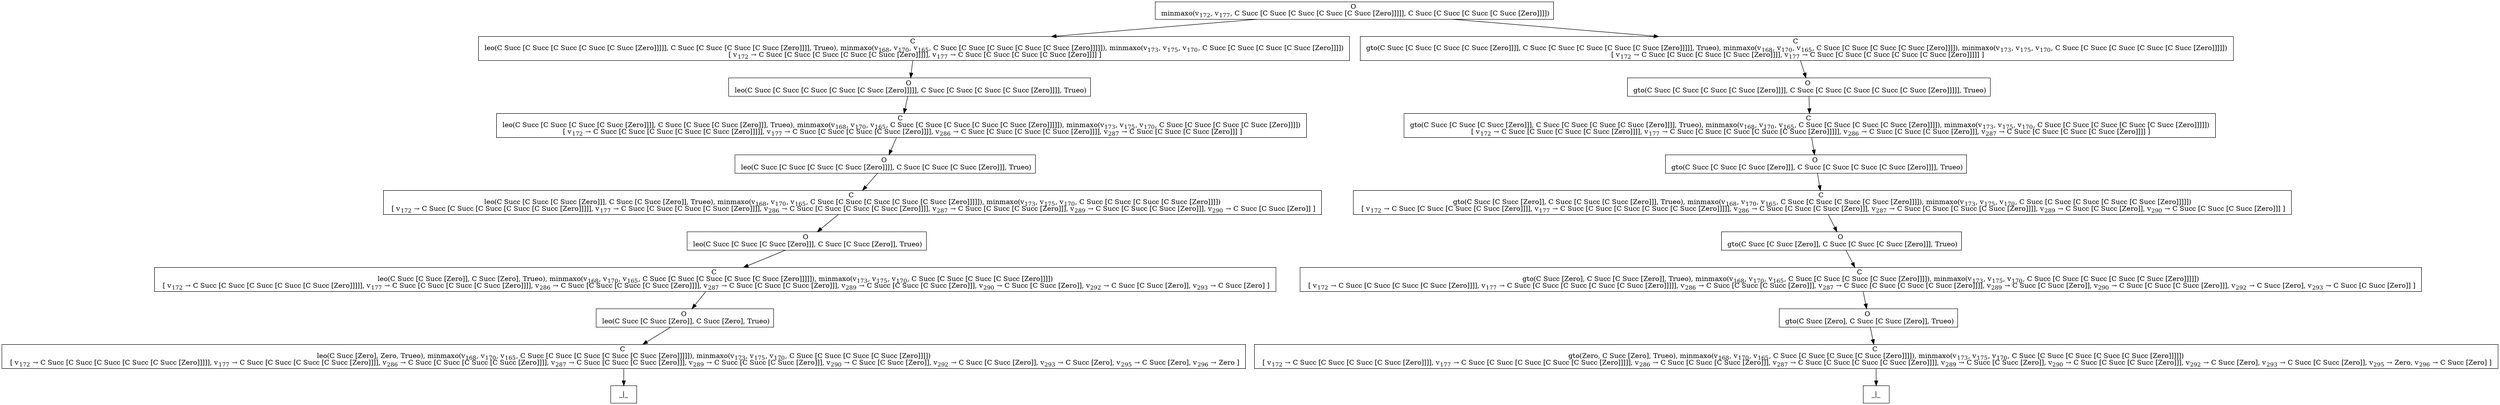 digraph {
    graph [rankdir=TB
          ,bgcolor=transparent];
    node [shape=box
         ,fillcolor=white
         ,style=filled];
    0 [label=<O <BR/> minmaxo(v<SUB>172</SUB>, v<SUB>177</SUB>, C Succ [C Succ [C Succ [C Succ [C Succ [Zero]]]]], C Succ [C Succ [C Succ [C Succ [Zero]]]])>];
    1 [label=<C <BR/> leo(C Succ [C Succ [C Succ [C Succ [C Succ [Zero]]]]], C Succ [C Succ [C Succ [C Succ [Zero]]]], Trueo), minmaxo(v<SUB>168</SUB>, v<SUB>170</SUB>, v<SUB>165</SUB>, C Succ [C Succ [C Succ [C Succ [C Succ [Zero]]]]]), minmaxo(v<SUB>173</SUB>, v<SUB>175</SUB>, v<SUB>170</SUB>, C Succ [C Succ [C Succ [C Succ [Zero]]]]) <BR/>  [ v<SUB>172</SUB> &rarr; C Succ [C Succ [C Succ [C Succ [C Succ [Zero]]]]], v<SUB>177</SUB> &rarr; C Succ [C Succ [C Succ [C Succ [Zero]]]] ] >];
    2 [label=<C <BR/> gto(C Succ [C Succ [C Succ [C Succ [Zero]]]], C Succ [C Succ [C Succ [C Succ [C Succ [Zero]]]]], Trueo), minmaxo(v<SUB>168</SUB>, v<SUB>170</SUB>, v<SUB>165</SUB>, C Succ [C Succ [C Succ [C Succ [Zero]]]]), minmaxo(v<SUB>173</SUB>, v<SUB>175</SUB>, v<SUB>170</SUB>, C Succ [C Succ [C Succ [C Succ [C Succ [Zero]]]]]) <BR/>  [ v<SUB>172</SUB> &rarr; C Succ [C Succ [C Succ [C Succ [Zero]]]], v<SUB>177</SUB> &rarr; C Succ [C Succ [C Succ [C Succ [C Succ [Zero]]]]] ] >];
    3 [label=<O <BR/> leo(C Succ [C Succ [C Succ [C Succ [C Succ [Zero]]]]], C Succ [C Succ [C Succ [C Succ [Zero]]]], Trueo)>];
    4 [label=<C <BR/> leo(C Succ [C Succ [C Succ [C Succ [Zero]]]], C Succ [C Succ [C Succ [Zero]]], Trueo), minmaxo(v<SUB>168</SUB>, v<SUB>170</SUB>, v<SUB>165</SUB>, C Succ [C Succ [C Succ [C Succ [C Succ [Zero]]]]]), minmaxo(v<SUB>173</SUB>, v<SUB>175</SUB>, v<SUB>170</SUB>, C Succ [C Succ [C Succ [C Succ [Zero]]]]) <BR/>  [ v<SUB>172</SUB> &rarr; C Succ [C Succ [C Succ [C Succ [C Succ [Zero]]]]], v<SUB>177</SUB> &rarr; C Succ [C Succ [C Succ [C Succ [Zero]]]], v<SUB>286</SUB> &rarr; C Succ [C Succ [C Succ [C Succ [Zero]]]], v<SUB>287</SUB> &rarr; C Succ [C Succ [C Succ [Zero]]] ] >];
    5 [label=<O <BR/> leo(C Succ [C Succ [C Succ [C Succ [Zero]]]], C Succ [C Succ [C Succ [Zero]]], Trueo)>];
    6 [label=<C <BR/> leo(C Succ [C Succ [C Succ [Zero]]], C Succ [C Succ [Zero]], Trueo), minmaxo(v<SUB>168</SUB>, v<SUB>170</SUB>, v<SUB>165</SUB>, C Succ [C Succ [C Succ [C Succ [C Succ [Zero]]]]]), minmaxo(v<SUB>173</SUB>, v<SUB>175</SUB>, v<SUB>170</SUB>, C Succ [C Succ [C Succ [C Succ [Zero]]]]) <BR/>  [ v<SUB>172</SUB> &rarr; C Succ [C Succ [C Succ [C Succ [C Succ [Zero]]]]], v<SUB>177</SUB> &rarr; C Succ [C Succ [C Succ [C Succ [Zero]]]], v<SUB>286</SUB> &rarr; C Succ [C Succ [C Succ [C Succ [Zero]]]], v<SUB>287</SUB> &rarr; C Succ [C Succ [C Succ [Zero]]], v<SUB>289</SUB> &rarr; C Succ [C Succ [C Succ [Zero]]], v<SUB>290</SUB> &rarr; C Succ [C Succ [Zero]] ] >];
    7 [label=<O <BR/> leo(C Succ [C Succ [C Succ [Zero]]], C Succ [C Succ [Zero]], Trueo)>];
    8 [label=<C <BR/> leo(C Succ [C Succ [Zero]], C Succ [Zero], Trueo), minmaxo(v<SUB>168</SUB>, v<SUB>170</SUB>, v<SUB>165</SUB>, C Succ [C Succ [C Succ [C Succ [C Succ [Zero]]]]]), minmaxo(v<SUB>173</SUB>, v<SUB>175</SUB>, v<SUB>170</SUB>, C Succ [C Succ [C Succ [C Succ [Zero]]]]) <BR/>  [ v<SUB>172</SUB> &rarr; C Succ [C Succ [C Succ [C Succ [C Succ [Zero]]]]], v<SUB>177</SUB> &rarr; C Succ [C Succ [C Succ [C Succ [Zero]]]], v<SUB>286</SUB> &rarr; C Succ [C Succ [C Succ [C Succ [Zero]]]], v<SUB>287</SUB> &rarr; C Succ [C Succ [C Succ [Zero]]], v<SUB>289</SUB> &rarr; C Succ [C Succ [C Succ [Zero]]], v<SUB>290</SUB> &rarr; C Succ [C Succ [Zero]], v<SUB>292</SUB> &rarr; C Succ [C Succ [Zero]], v<SUB>293</SUB> &rarr; C Succ [Zero] ] >];
    9 [label=<O <BR/> leo(C Succ [C Succ [Zero]], C Succ [Zero], Trueo)>];
    10 [label=<C <BR/> leo(C Succ [Zero], Zero, Trueo), minmaxo(v<SUB>168</SUB>, v<SUB>170</SUB>, v<SUB>165</SUB>, C Succ [C Succ [C Succ [C Succ [C Succ [Zero]]]]]), minmaxo(v<SUB>173</SUB>, v<SUB>175</SUB>, v<SUB>170</SUB>, C Succ [C Succ [C Succ [C Succ [Zero]]]]) <BR/>  [ v<SUB>172</SUB> &rarr; C Succ [C Succ [C Succ [C Succ [C Succ [Zero]]]]], v<SUB>177</SUB> &rarr; C Succ [C Succ [C Succ [C Succ [Zero]]]], v<SUB>286</SUB> &rarr; C Succ [C Succ [C Succ [C Succ [Zero]]]], v<SUB>287</SUB> &rarr; C Succ [C Succ [C Succ [Zero]]], v<SUB>289</SUB> &rarr; C Succ [C Succ [C Succ [Zero]]], v<SUB>290</SUB> &rarr; C Succ [C Succ [Zero]], v<SUB>292</SUB> &rarr; C Succ [C Succ [Zero]], v<SUB>293</SUB> &rarr; C Succ [Zero], v<SUB>295</SUB> &rarr; C Succ [Zero], v<SUB>296</SUB> &rarr; Zero ] >];
    11 [label=<_|_>];
    12 [label=<O <BR/> gto(C Succ [C Succ [C Succ [C Succ [Zero]]]], C Succ [C Succ [C Succ [C Succ [C Succ [Zero]]]]], Trueo)>];
    13 [label=<C <BR/> gto(C Succ [C Succ [C Succ [Zero]]], C Succ [C Succ [C Succ [C Succ [Zero]]]], Trueo), minmaxo(v<SUB>168</SUB>, v<SUB>170</SUB>, v<SUB>165</SUB>, C Succ [C Succ [C Succ [C Succ [Zero]]]]), minmaxo(v<SUB>173</SUB>, v<SUB>175</SUB>, v<SUB>170</SUB>, C Succ [C Succ [C Succ [C Succ [C Succ [Zero]]]]]) <BR/>  [ v<SUB>172</SUB> &rarr; C Succ [C Succ [C Succ [C Succ [Zero]]]], v<SUB>177</SUB> &rarr; C Succ [C Succ [C Succ [C Succ [C Succ [Zero]]]]], v<SUB>286</SUB> &rarr; C Succ [C Succ [C Succ [Zero]]], v<SUB>287</SUB> &rarr; C Succ [C Succ [C Succ [C Succ [Zero]]]] ] >];
    14 [label=<O <BR/> gto(C Succ [C Succ [C Succ [Zero]]], C Succ [C Succ [C Succ [C Succ [Zero]]]], Trueo)>];
    15 [label=<C <BR/> gto(C Succ [C Succ [Zero]], C Succ [C Succ [C Succ [Zero]]], Trueo), minmaxo(v<SUB>168</SUB>, v<SUB>170</SUB>, v<SUB>165</SUB>, C Succ [C Succ [C Succ [C Succ [Zero]]]]), minmaxo(v<SUB>173</SUB>, v<SUB>175</SUB>, v<SUB>170</SUB>, C Succ [C Succ [C Succ [C Succ [C Succ [Zero]]]]]) <BR/>  [ v<SUB>172</SUB> &rarr; C Succ [C Succ [C Succ [C Succ [Zero]]]], v<SUB>177</SUB> &rarr; C Succ [C Succ [C Succ [C Succ [C Succ [Zero]]]]], v<SUB>286</SUB> &rarr; C Succ [C Succ [C Succ [Zero]]], v<SUB>287</SUB> &rarr; C Succ [C Succ [C Succ [C Succ [Zero]]]], v<SUB>289</SUB> &rarr; C Succ [C Succ [Zero]], v<SUB>290</SUB> &rarr; C Succ [C Succ [C Succ [Zero]]] ] >];
    16 [label=<O <BR/> gto(C Succ [C Succ [Zero]], C Succ [C Succ [C Succ [Zero]]], Trueo)>];
    17 [label=<C <BR/> gto(C Succ [Zero], C Succ [C Succ [Zero]], Trueo), minmaxo(v<SUB>168</SUB>, v<SUB>170</SUB>, v<SUB>165</SUB>, C Succ [C Succ [C Succ [C Succ [Zero]]]]), minmaxo(v<SUB>173</SUB>, v<SUB>175</SUB>, v<SUB>170</SUB>, C Succ [C Succ [C Succ [C Succ [C Succ [Zero]]]]]) <BR/>  [ v<SUB>172</SUB> &rarr; C Succ [C Succ [C Succ [C Succ [Zero]]]], v<SUB>177</SUB> &rarr; C Succ [C Succ [C Succ [C Succ [C Succ [Zero]]]]], v<SUB>286</SUB> &rarr; C Succ [C Succ [C Succ [Zero]]], v<SUB>287</SUB> &rarr; C Succ [C Succ [C Succ [C Succ [Zero]]]], v<SUB>289</SUB> &rarr; C Succ [C Succ [Zero]], v<SUB>290</SUB> &rarr; C Succ [C Succ [C Succ [Zero]]], v<SUB>292</SUB> &rarr; C Succ [Zero], v<SUB>293</SUB> &rarr; C Succ [C Succ [Zero]] ] >];
    18 [label=<O <BR/> gto(C Succ [Zero], C Succ [C Succ [Zero]], Trueo)>];
    19 [label=<C <BR/> gto(Zero, C Succ [Zero], Trueo), minmaxo(v<SUB>168</SUB>, v<SUB>170</SUB>, v<SUB>165</SUB>, C Succ [C Succ [C Succ [C Succ [Zero]]]]), minmaxo(v<SUB>173</SUB>, v<SUB>175</SUB>, v<SUB>170</SUB>, C Succ [C Succ [C Succ [C Succ [C Succ [Zero]]]]]) <BR/>  [ v<SUB>172</SUB> &rarr; C Succ [C Succ [C Succ [C Succ [Zero]]]], v<SUB>177</SUB> &rarr; C Succ [C Succ [C Succ [C Succ [C Succ [Zero]]]]], v<SUB>286</SUB> &rarr; C Succ [C Succ [C Succ [Zero]]], v<SUB>287</SUB> &rarr; C Succ [C Succ [C Succ [C Succ [Zero]]]], v<SUB>289</SUB> &rarr; C Succ [C Succ [Zero]], v<SUB>290</SUB> &rarr; C Succ [C Succ [C Succ [Zero]]], v<SUB>292</SUB> &rarr; C Succ [Zero], v<SUB>293</SUB> &rarr; C Succ [C Succ [Zero]], v<SUB>295</SUB> &rarr; Zero, v<SUB>296</SUB> &rarr; C Succ [Zero] ] >];
    20 [label=<_|_>];
    0 -> 1 [label=""];
    0 -> 2 [label=""];
    1 -> 3 [label=""];
    2 -> 12 [label=""];
    3 -> 4 [label=""];
    4 -> 5 [label=""];
    5 -> 6 [label=""];
    6 -> 7 [label=""];
    7 -> 8 [label=""];
    8 -> 9 [label=""];
    9 -> 10 [label=""];
    10 -> 11 [label=""];
    12 -> 13 [label=""];
    13 -> 14 [label=""];
    14 -> 15 [label=""];
    15 -> 16 [label=""];
    16 -> 17 [label=""];
    17 -> 18 [label=""];
    18 -> 19 [label=""];
    19 -> 20 [label=""];
}